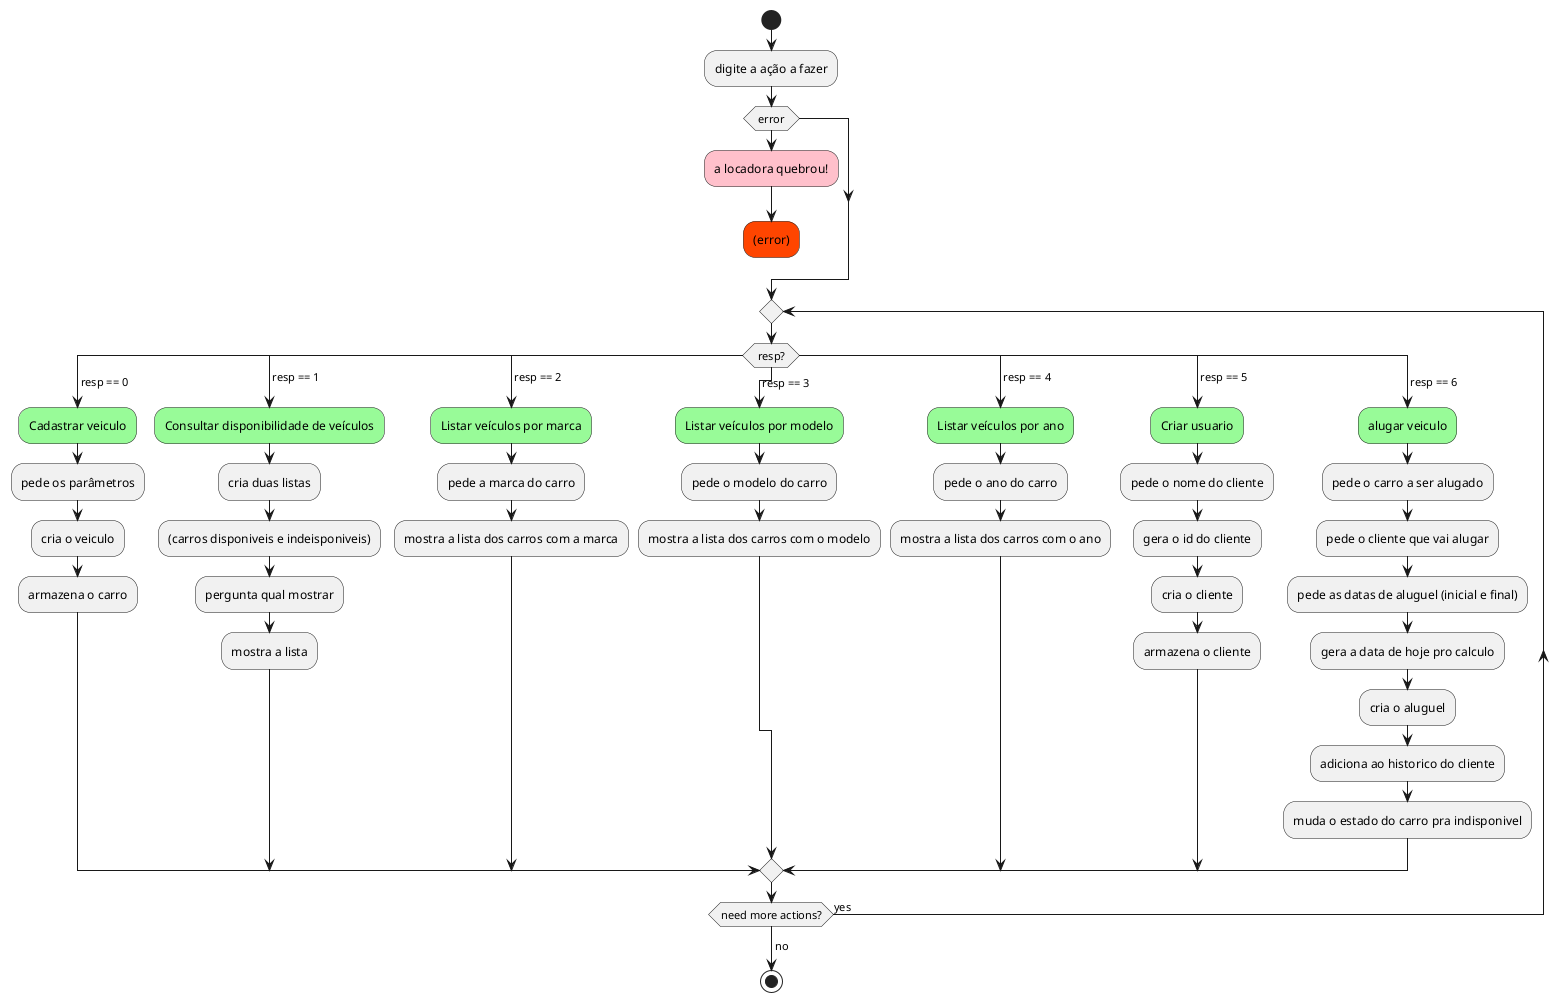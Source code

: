@startuml diagrama_de_atividade
start
:digite a ação a fazer;
if ( error ) then
  #pink:a locadora quebrou!;
  #OrangeRed:(error);
  kill
endif
repeat
switch ( resp? )
case ( resp == 0 )
  #palegreen:Cadastrar veiculo;
  :pede os parâmetros;
  :cria o veiculo;
  :armazena o carro;
case ( resp == 1 )
  #palegreen:Consultar disponibilidade de veículos;
  :cria duas listas;
  :(carros disponiveis e indeisponiveis);
  :pergunta qual mostrar;
  :mostra a lista;
case ( resp == 2 )
  #palegreen:Listar veículos por marca;
  :pede a marca do carro;
  :mostra a lista dos carros com a marca;
case ( resp == 3 )
  #palegreen:Listar veículos por modelo;
  :pede o modelo do carro;
  :mostra a lista dos carros com o modelo;
case ( resp == 4 )
  #palegreen:Listar veículos por ano;
  :pede o ano do carro;
  :mostra a lista dos carros com o ano;
case ( resp == 5 )
  #palegreen:Criar usuario;
  :pede o nome do cliente;
  :gera o id do cliente;
  :cria o cliente;
  :armazena o cliente;
case ( resp == 6 )
  #palegreen:alugar veiculo;
  :pede o carro a ser alugado;
  :pede o cliente que vai alugar;
  :pede as datas de aluguel (inicial e final);
  :gera a data de hoje pro calculo;
  :cria o aluguel;
  :adiciona ao historico do cliente;
  :muda o estado do carro pra indisponivel;
endswitch
repeat while (need more actions?) is (yes)
->no;
stop
@enduml